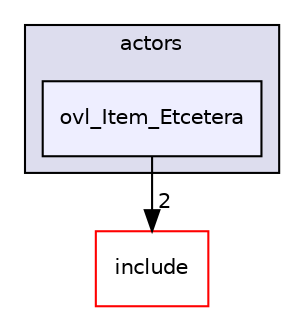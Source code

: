 digraph "src/overlays/actors/ovl_Item_Etcetera" {
  compound=true
  node [ fontsize="10", fontname="Helvetica"];
  edge [ labelfontsize="10", labelfontname="Helvetica"];
  subgraph clusterdir_e93473484be31ce7bcb356bd643a22f8 {
    graph [ bgcolor="#ddddee", pencolor="black", label="actors" fontname="Helvetica", fontsize="10", URL="dir_e93473484be31ce7bcb356bd643a22f8.html"]
  dir_1070b691f9733a3eeb45fc9f2a9b402e [shape=box, label="ovl_Item_Etcetera", style="filled", fillcolor="#eeeeff", pencolor="black", URL="dir_1070b691f9733a3eeb45fc9f2a9b402e.html"];
  }
  dir_d44c64559bbebec7f509842c48db8b23 [shape=box label="include" fillcolor="white" style="filled" color="red" URL="dir_d44c64559bbebec7f509842c48db8b23.html"];
  dir_1070b691f9733a3eeb45fc9f2a9b402e->dir_d44c64559bbebec7f509842c48db8b23 [headlabel="2", labeldistance=1.5 headhref="dir_000396_000000.html"];
}
